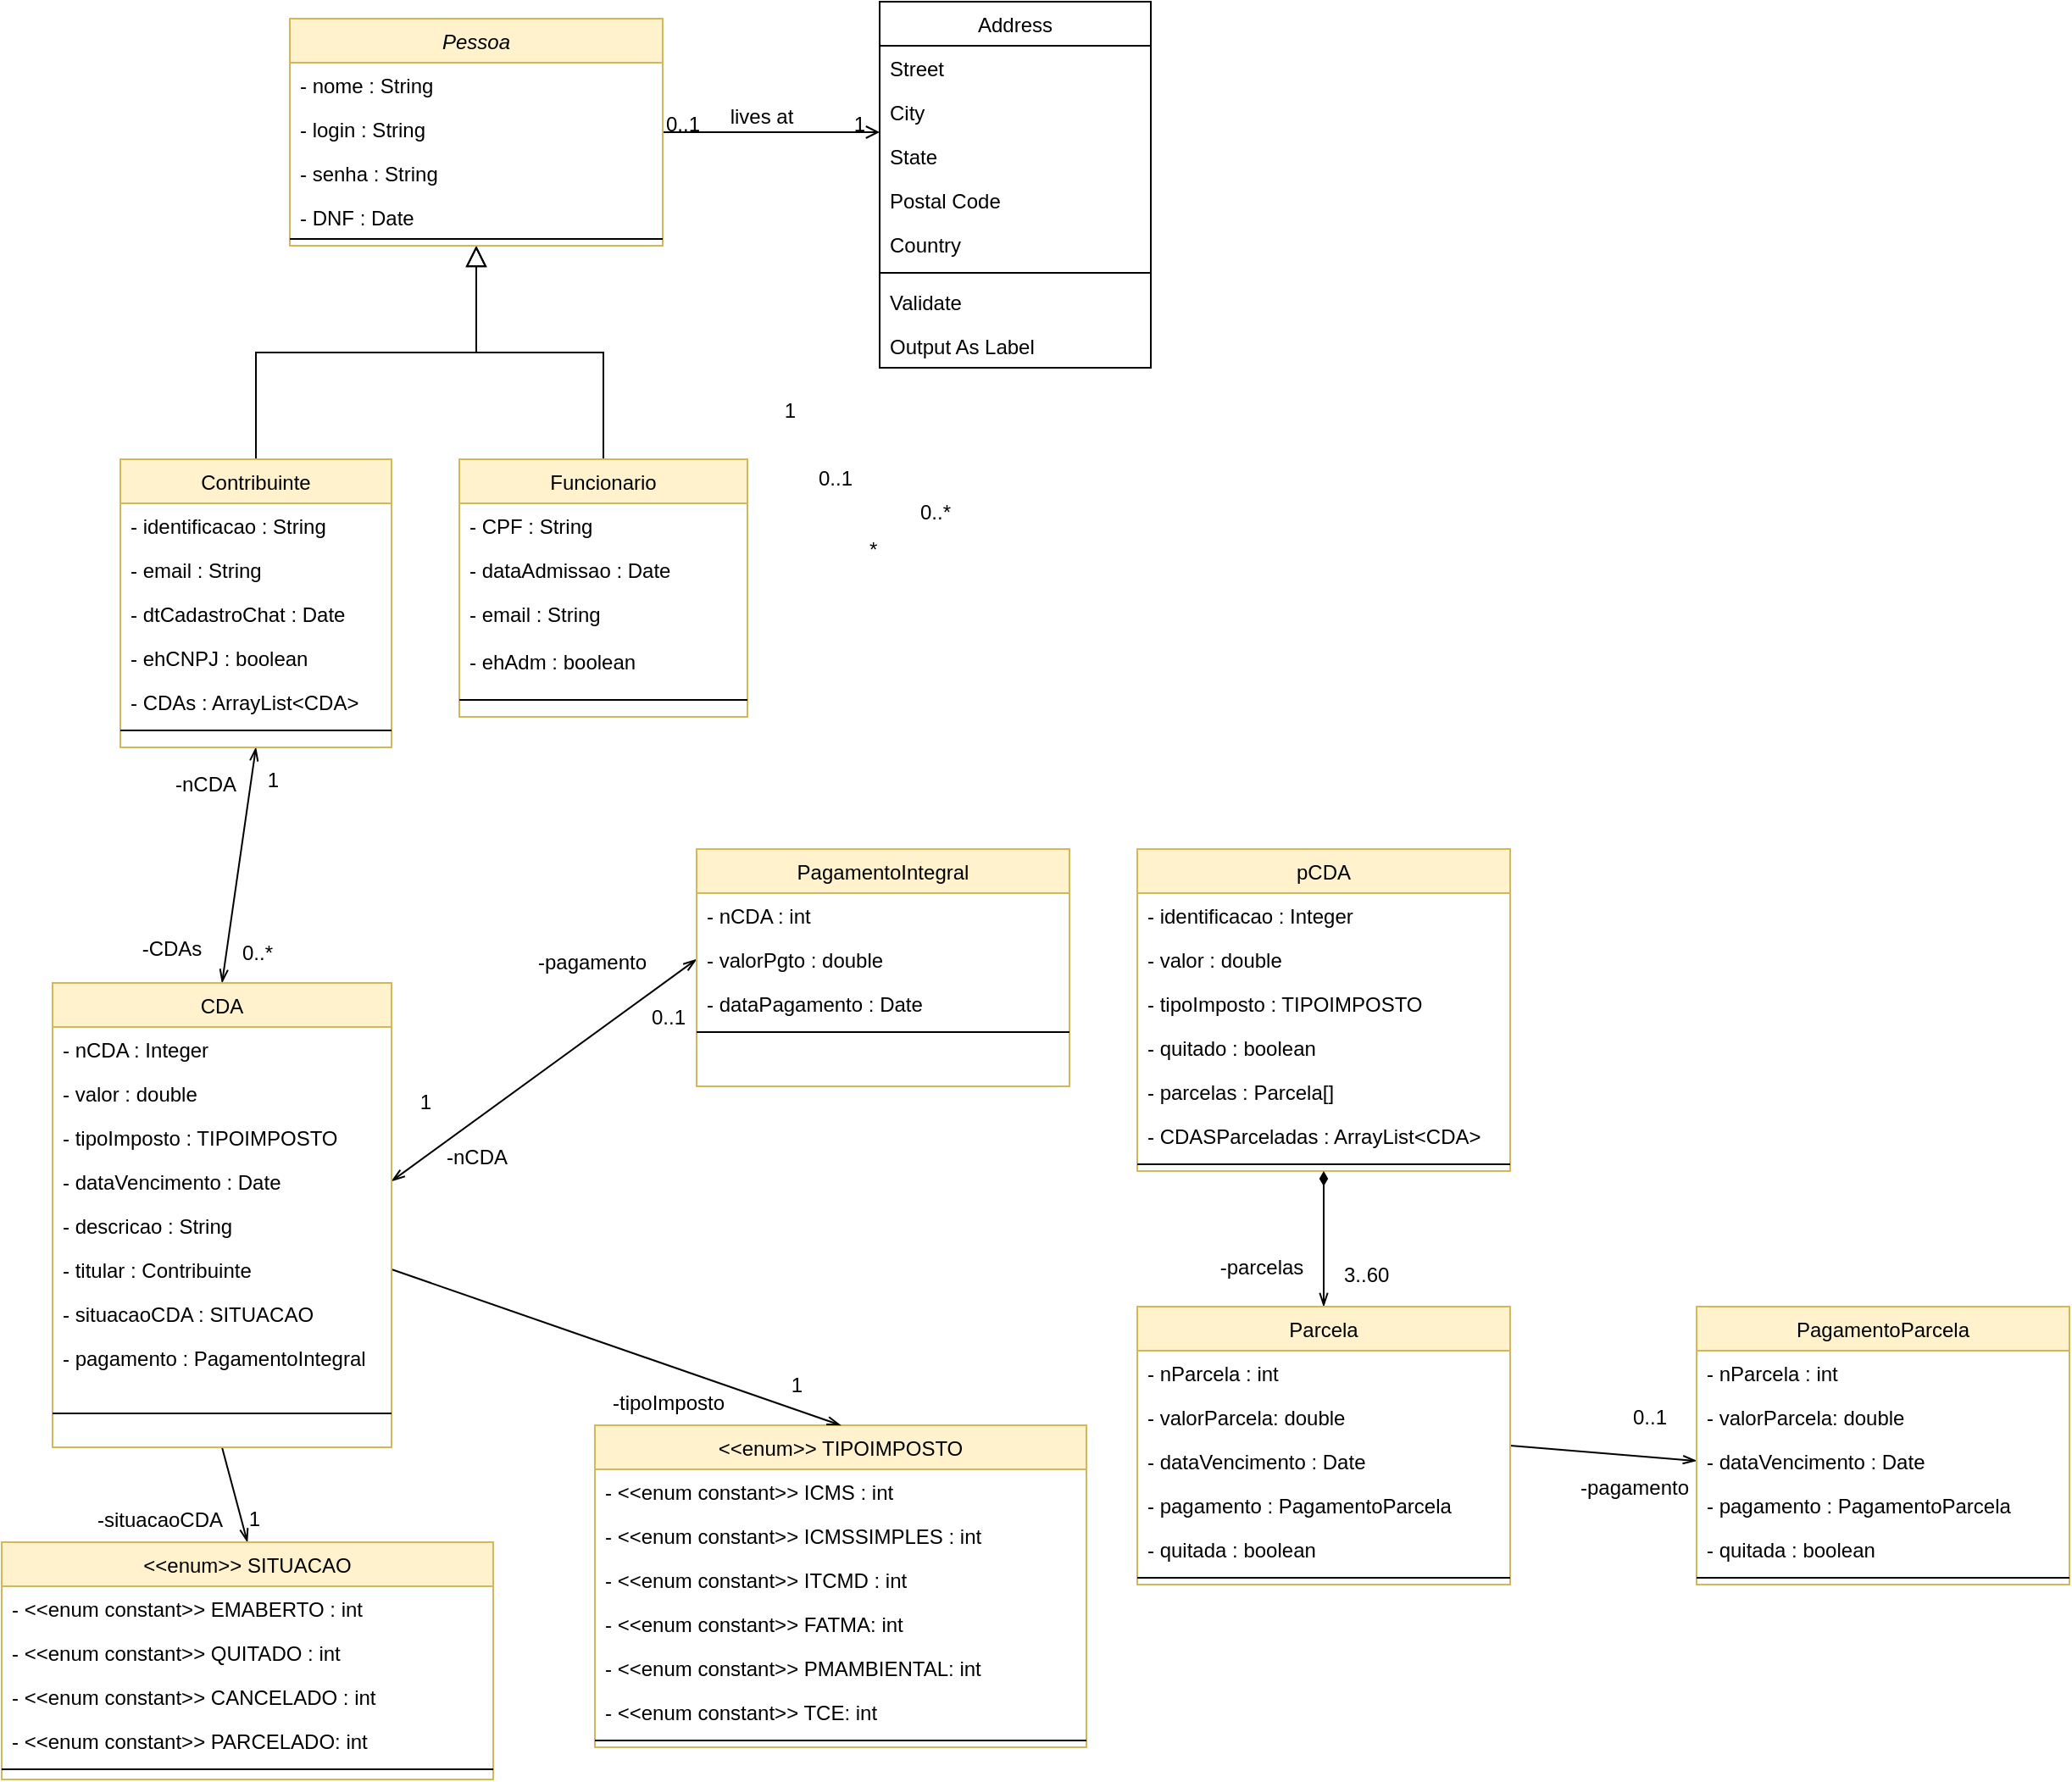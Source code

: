 <mxfile version="13.8.0" type="github">
  <diagram id="C5RBs43oDa-KdzZeNtuy" name="Page-1">
    <mxGraphModel dx="1695" dy="489" grid="1" gridSize="10" guides="1" tooltips="1" connect="1" arrows="1" fold="1" page="1" pageScale="1" pageWidth="827" pageHeight="1169" math="0" shadow="0">
      <root>
        <mxCell id="WIyWlLk6GJQsqaUBKTNV-0" />
        <mxCell id="WIyWlLk6GJQsqaUBKTNV-1" parent="WIyWlLk6GJQsqaUBKTNV-0" />
        <mxCell id="zkfFHV4jXpPFQw0GAbJ--12" value="" style="endArrow=block;endSize=10;endFill=0;shadow=0;strokeWidth=1;rounded=0;edgeStyle=elbowEdgeStyle;elbow=vertical;" parent="WIyWlLk6GJQsqaUBKTNV-1" source="zkfFHV4jXpPFQw0GAbJ--6" target="zkfFHV4jXpPFQw0GAbJ--0" edge="1">
          <mxGeometry width="160" relative="1" as="geometry">
            <mxPoint x="200" y="203" as="sourcePoint" />
            <mxPoint x="200" y="203" as="targetPoint" />
          </mxGeometry>
        </mxCell>
        <mxCell id="zkfFHV4jXpPFQw0GAbJ--16" value="" style="endArrow=block;endSize=10;endFill=0;shadow=0;strokeWidth=1;rounded=0;edgeStyle=elbowEdgeStyle;elbow=vertical;" parent="WIyWlLk6GJQsqaUBKTNV-1" source="zkfFHV4jXpPFQw0GAbJ--13" target="zkfFHV4jXpPFQw0GAbJ--0" edge="1">
          <mxGeometry width="160" relative="1" as="geometry">
            <mxPoint x="210" y="373" as="sourcePoint" />
            <mxPoint x="310" y="271" as="targetPoint" />
          </mxGeometry>
        </mxCell>
        <mxCell id="zkfFHV4jXpPFQw0GAbJ--17" value="Address" style="swimlane;fontStyle=0;align=center;verticalAlign=top;childLayout=stackLayout;horizontal=1;startSize=26;horizontalStack=0;resizeParent=1;resizeLast=0;collapsible=1;marginBottom=0;rounded=0;shadow=0;strokeWidth=1;" parent="WIyWlLk6GJQsqaUBKTNV-1" vertex="1">
          <mxGeometry x="508" y="120" width="160" height="216" as="geometry">
            <mxRectangle x="550" y="140" width="160" height="26" as="alternateBounds" />
          </mxGeometry>
        </mxCell>
        <mxCell id="zkfFHV4jXpPFQw0GAbJ--18" value="Street" style="text;align=left;verticalAlign=top;spacingLeft=4;spacingRight=4;overflow=hidden;rotatable=0;points=[[0,0.5],[1,0.5]];portConstraint=eastwest;" parent="zkfFHV4jXpPFQw0GAbJ--17" vertex="1">
          <mxGeometry y="26" width="160" height="26" as="geometry" />
        </mxCell>
        <mxCell id="zkfFHV4jXpPFQw0GAbJ--19" value="City" style="text;align=left;verticalAlign=top;spacingLeft=4;spacingRight=4;overflow=hidden;rotatable=0;points=[[0,0.5],[1,0.5]];portConstraint=eastwest;rounded=0;shadow=0;html=0;" parent="zkfFHV4jXpPFQw0GAbJ--17" vertex="1">
          <mxGeometry y="52" width="160" height="26" as="geometry" />
        </mxCell>
        <mxCell id="zkfFHV4jXpPFQw0GAbJ--20" value="State" style="text;align=left;verticalAlign=top;spacingLeft=4;spacingRight=4;overflow=hidden;rotatable=0;points=[[0,0.5],[1,0.5]];portConstraint=eastwest;rounded=0;shadow=0;html=0;" parent="zkfFHV4jXpPFQw0GAbJ--17" vertex="1">
          <mxGeometry y="78" width="160" height="26" as="geometry" />
        </mxCell>
        <mxCell id="zkfFHV4jXpPFQw0GAbJ--21" value="Postal Code" style="text;align=left;verticalAlign=top;spacingLeft=4;spacingRight=4;overflow=hidden;rotatable=0;points=[[0,0.5],[1,0.5]];portConstraint=eastwest;rounded=0;shadow=0;html=0;" parent="zkfFHV4jXpPFQw0GAbJ--17" vertex="1">
          <mxGeometry y="104" width="160" height="26" as="geometry" />
        </mxCell>
        <mxCell id="zkfFHV4jXpPFQw0GAbJ--22" value="Country" style="text;align=left;verticalAlign=top;spacingLeft=4;spacingRight=4;overflow=hidden;rotatable=0;points=[[0,0.5],[1,0.5]];portConstraint=eastwest;rounded=0;shadow=0;html=0;" parent="zkfFHV4jXpPFQw0GAbJ--17" vertex="1">
          <mxGeometry y="130" width="160" height="26" as="geometry" />
        </mxCell>
        <mxCell id="zkfFHV4jXpPFQw0GAbJ--23" value="" style="line;html=1;strokeWidth=1;align=left;verticalAlign=middle;spacingTop=-1;spacingLeft=3;spacingRight=3;rotatable=0;labelPosition=right;points=[];portConstraint=eastwest;" parent="zkfFHV4jXpPFQw0GAbJ--17" vertex="1">
          <mxGeometry y="156" width="160" height="8" as="geometry" />
        </mxCell>
        <mxCell id="zkfFHV4jXpPFQw0GAbJ--24" value="Validate" style="text;align=left;verticalAlign=top;spacingLeft=4;spacingRight=4;overflow=hidden;rotatable=0;points=[[0,0.5],[1,0.5]];portConstraint=eastwest;" parent="zkfFHV4jXpPFQw0GAbJ--17" vertex="1">
          <mxGeometry y="164" width="160" height="26" as="geometry" />
        </mxCell>
        <mxCell id="zkfFHV4jXpPFQw0GAbJ--25" value="Output As Label" style="text;align=left;verticalAlign=top;spacingLeft=4;spacingRight=4;overflow=hidden;rotatable=0;points=[[0,0.5],[1,0.5]];portConstraint=eastwest;" parent="zkfFHV4jXpPFQw0GAbJ--17" vertex="1">
          <mxGeometry y="190" width="160" height="26" as="geometry" />
        </mxCell>
        <mxCell id="zkfFHV4jXpPFQw0GAbJ--26" value="" style="endArrow=open;shadow=0;strokeWidth=1;rounded=0;endFill=1;edgeStyle=elbowEdgeStyle;elbow=vertical;" parent="WIyWlLk6GJQsqaUBKTNV-1" source="zkfFHV4jXpPFQw0GAbJ--0" target="zkfFHV4jXpPFQw0GAbJ--17" edge="1">
          <mxGeometry x="0.5" y="41" relative="1" as="geometry">
            <mxPoint x="380" y="192" as="sourcePoint" />
            <mxPoint x="540" y="192" as="targetPoint" />
            <mxPoint x="-40" y="32" as="offset" />
          </mxGeometry>
        </mxCell>
        <mxCell id="zkfFHV4jXpPFQw0GAbJ--27" value="0..1" style="resizable=0;align=left;verticalAlign=bottom;labelBackgroundColor=none;fontSize=12;" parent="zkfFHV4jXpPFQw0GAbJ--26" connectable="0" vertex="1">
          <mxGeometry x="-1" relative="1" as="geometry">
            <mxPoint y="4" as="offset" />
          </mxGeometry>
        </mxCell>
        <mxCell id="zkfFHV4jXpPFQw0GAbJ--28" value="1" style="resizable=0;align=right;verticalAlign=bottom;labelBackgroundColor=none;fontSize=12;" parent="zkfFHV4jXpPFQw0GAbJ--26" connectable="0" vertex="1">
          <mxGeometry x="1" relative="1" as="geometry">
            <mxPoint x="-7" y="4" as="offset" />
          </mxGeometry>
        </mxCell>
        <mxCell id="zkfFHV4jXpPFQw0GAbJ--29" value="lives at" style="text;html=1;resizable=0;points=[];;align=center;verticalAlign=middle;labelBackgroundColor=none;rounded=0;shadow=0;strokeWidth=1;fontSize=12;" parent="zkfFHV4jXpPFQw0GAbJ--26" vertex="1" connectable="0">
          <mxGeometry x="0.5" y="49" relative="1" as="geometry">
            <mxPoint x="-38" y="40" as="offset" />
          </mxGeometry>
        </mxCell>
        <mxCell id="zkfFHV4jXpPFQw0GAbJ--0" value="Pessoa" style="swimlane;fontStyle=2;align=center;verticalAlign=top;childLayout=stackLayout;horizontal=1;startSize=26;horizontalStack=0;resizeParent=1;resizeLast=0;collapsible=1;marginBottom=0;rounded=0;shadow=0;strokeWidth=1;fillColor=#fff2cc;swimlaneFillColor=#ffffff;strokeColor=#D6B656;" parent="WIyWlLk6GJQsqaUBKTNV-1" vertex="1">
          <mxGeometry x="160" y="130" width="220" height="134" as="geometry">
            <mxRectangle x="230" y="140" width="160" height="26" as="alternateBounds" />
          </mxGeometry>
        </mxCell>
        <mxCell id="zkfFHV4jXpPFQw0GAbJ--1" value="- nome : String&#xa;" style="text;align=left;verticalAlign=top;spacingLeft=4;spacingRight=4;overflow=hidden;rotatable=0;points=[[0,0.5],[1,0.5]];portConstraint=eastwest;" parent="zkfFHV4jXpPFQw0GAbJ--0" vertex="1">
          <mxGeometry y="26" width="220" height="26" as="geometry" />
        </mxCell>
        <mxCell id="KXcqOM-L0P_oxvBdFRhx-19" value="- login : String&#xa;" style="text;align=left;verticalAlign=top;spacingLeft=4;spacingRight=4;overflow=hidden;rotatable=0;points=[[0,0.5],[1,0.5]];portConstraint=eastwest;" vertex="1" parent="zkfFHV4jXpPFQw0GAbJ--0">
          <mxGeometry y="52" width="220" height="26" as="geometry" />
        </mxCell>
        <mxCell id="KXcqOM-L0P_oxvBdFRhx-20" value="- senha : String&#xa;" style="text;align=left;verticalAlign=top;spacingLeft=4;spacingRight=4;overflow=hidden;rotatable=0;points=[[0,0.5],[1,0.5]];portConstraint=eastwest;" vertex="1" parent="zkfFHV4jXpPFQw0GAbJ--0">
          <mxGeometry y="78" width="220" height="26" as="geometry" />
        </mxCell>
        <mxCell id="KXcqOM-L0P_oxvBdFRhx-15" value="- DNF : Date&#xa;" style="text;align=left;verticalAlign=top;spacingLeft=4;spacingRight=4;overflow=hidden;rotatable=0;points=[[0,0.5],[1,0.5]];portConstraint=eastwest;" vertex="1" parent="zkfFHV4jXpPFQw0GAbJ--0">
          <mxGeometry y="104" width="220" height="22" as="geometry" />
        </mxCell>
        <mxCell id="zkfFHV4jXpPFQw0GAbJ--4" value="" style="line;html=1;strokeWidth=1;align=left;verticalAlign=middle;spacingTop=-1;spacingLeft=3;spacingRight=3;rotatable=0;labelPosition=right;points=[];portConstraint=eastwest;" parent="zkfFHV4jXpPFQw0GAbJ--0" vertex="1">
          <mxGeometry y="126" width="220" height="8" as="geometry" />
        </mxCell>
        <mxCell id="KXcqOM-L0P_oxvBdFRhx-47" style="edgeStyle=none;rounded=0;orthogonalLoop=1;jettySize=auto;html=1;exitX=0.5;exitY=1;exitDx=0;exitDy=0;entryX=0.5;entryY=0;entryDx=0;entryDy=0;endArrow=openThin;endFill=0;startArrow=openThin;startFill=0;" edge="1" parent="WIyWlLk6GJQsqaUBKTNV-1" source="zkfFHV4jXpPFQw0GAbJ--6" target="KXcqOM-L0P_oxvBdFRhx-37">
          <mxGeometry relative="1" as="geometry" />
        </mxCell>
        <mxCell id="zkfFHV4jXpPFQw0GAbJ--6" value="Contribuinte" style="swimlane;fontStyle=0;align=center;verticalAlign=top;childLayout=stackLayout;horizontal=1;startSize=26;horizontalStack=0;resizeParent=1;resizeLast=0;collapsible=1;marginBottom=0;rounded=0;shadow=0;strokeWidth=1;fillColor=#fff2cc;swimlaneFillColor=#ffffff;strokeColor=#D6B656;" parent="WIyWlLk6GJQsqaUBKTNV-1" vertex="1">
          <mxGeometry x="60" y="390" width="160" height="170" as="geometry">
            <mxRectangle x="130" y="380" width="160" height="26" as="alternateBounds" />
          </mxGeometry>
        </mxCell>
        <mxCell id="KXcqOM-L0P_oxvBdFRhx-0" value="- identificacao : String&#xa;" style="text;align=left;verticalAlign=top;spacingLeft=4;spacingRight=4;overflow=hidden;rotatable=0;points=[[0,0.5],[1,0.5]];portConstraint=eastwest;" vertex="1" parent="zkfFHV4jXpPFQw0GAbJ--6">
          <mxGeometry y="26" width="160" height="26" as="geometry" />
        </mxCell>
        <mxCell id="KXcqOM-L0P_oxvBdFRhx-14" value="- email : String&#xa;" style="text;align=left;verticalAlign=top;spacingLeft=4;spacingRight=4;overflow=hidden;rotatable=0;points=[[0,0.5],[1,0.5]];portConstraint=eastwest;" vertex="1" parent="zkfFHV4jXpPFQw0GAbJ--6">
          <mxGeometry y="52" width="160" height="26" as="geometry" />
        </mxCell>
        <mxCell id="KXcqOM-L0P_oxvBdFRhx-16" value="- dtCadastroChat : Date&#xa;" style="text;align=left;verticalAlign=top;spacingLeft=4;spacingRight=4;overflow=hidden;rotatable=0;points=[[0,0.5],[1,0.5]];portConstraint=eastwest;" vertex="1" parent="zkfFHV4jXpPFQw0GAbJ--6">
          <mxGeometry y="78" width="160" height="26" as="geometry" />
        </mxCell>
        <mxCell id="KXcqOM-L0P_oxvBdFRhx-17" value="- ehCNPJ : boolean" style="text;align=left;verticalAlign=top;spacingLeft=4;spacingRight=4;overflow=hidden;rotatable=0;points=[[0,0.5],[1,0.5]];portConstraint=eastwest;" vertex="1" parent="zkfFHV4jXpPFQw0GAbJ--6">
          <mxGeometry y="104" width="160" height="26" as="geometry" />
        </mxCell>
        <mxCell id="KXcqOM-L0P_oxvBdFRhx-18" value="- CDAs : ArrayList&lt;CDA&gt;" style="text;align=left;verticalAlign=top;spacingLeft=4;spacingRight=4;overflow=hidden;rotatable=0;points=[[0,0.5],[1,0.5]];portConstraint=eastwest;" vertex="1" parent="zkfFHV4jXpPFQw0GAbJ--6">
          <mxGeometry y="130" width="160" height="26" as="geometry" />
        </mxCell>
        <mxCell id="zkfFHV4jXpPFQw0GAbJ--9" value="" style="line;html=1;strokeWidth=1;align=left;verticalAlign=middle;spacingTop=-1;spacingLeft=3;spacingRight=3;rotatable=0;labelPosition=right;points=[];portConstraint=eastwest;" parent="zkfFHV4jXpPFQw0GAbJ--6" vertex="1">
          <mxGeometry y="156" width="160" height="8" as="geometry" />
        </mxCell>
        <mxCell id="zkfFHV4jXpPFQw0GAbJ--13" value="Funcionario" style="swimlane;fontStyle=0;align=center;verticalAlign=top;childLayout=stackLayout;horizontal=1;startSize=26;horizontalStack=0;resizeParent=1;resizeLast=0;collapsible=1;marginBottom=0;rounded=0;shadow=0;strokeWidth=1;" parent="WIyWlLk6GJQsqaUBKTNV-1" vertex="1">
          <mxGeometry x="260" y="390" width="170" height="152" as="geometry">
            <mxRectangle x="340" y="380" width="170" height="26" as="alternateBounds" />
          </mxGeometry>
        </mxCell>
        <mxCell id="KXcqOM-L0P_oxvBdFRhx-21" value="- CPF : String&#xa;" style="text;align=left;verticalAlign=top;spacingLeft=4;spacingRight=4;overflow=hidden;rotatable=0;points=[[0,0.5],[1,0.5]];portConstraint=eastwest;" vertex="1" parent="zkfFHV4jXpPFQw0GAbJ--13">
          <mxGeometry y="26" width="170" height="26" as="geometry" />
        </mxCell>
        <mxCell id="KXcqOM-L0P_oxvBdFRhx-22" value="- dataAdmissao : Date&#xa;" style="text;align=left;verticalAlign=top;spacingLeft=4;spacingRight=4;overflow=hidden;rotatable=0;points=[[0,0.5],[1,0.5]];portConstraint=eastwest;" vertex="1" parent="zkfFHV4jXpPFQw0GAbJ--13">
          <mxGeometry y="52" width="170" height="26" as="geometry" />
        </mxCell>
        <mxCell id="KXcqOM-L0P_oxvBdFRhx-23" value="- email : String&#xa;" style="text;align=left;verticalAlign=top;spacingLeft=4;spacingRight=4;overflow=hidden;rotatable=0;points=[[0,0.5],[1,0.5]];portConstraint=eastwest;" vertex="1" parent="zkfFHV4jXpPFQw0GAbJ--13">
          <mxGeometry y="78" width="170" height="28" as="geometry" />
        </mxCell>
        <mxCell id="KXcqOM-L0P_oxvBdFRhx-24" value="- ehAdm : boolean" style="text;align=left;verticalAlign=top;spacingLeft=4;spacingRight=4;overflow=hidden;rotatable=0;points=[[0,0.5],[1,0.5]];portConstraint=eastwest;" vertex="1" parent="zkfFHV4jXpPFQw0GAbJ--13">
          <mxGeometry y="106" width="170" height="26" as="geometry" />
        </mxCell>
        <mxCell id="zkfFHV4jXpPFQw0GAbJ--15" value="" style="line;html=1;strokeWidth=1;align=left;verticalAlign=middle;spacingTop=-1;spacingLeft=3;spacingRight=3;rotatable=0;labelPosition=right;points=[];portConstraint=eastwest;" parent="zkfFHV4jXpPFQw0GAbJ--13" vertex="1">
          <mxGeometry y="132" width="170" height="20" as="geometry" />
        </mxCell>
        <mxCell id="KXcqOM-L0P_oxvBdFRhx-27" value="0..1" style="resizable=0;align=left;verticalAlign=bottom;labelBackgroundColor=none;fontSize=12;" connectable="0" vertex="1" parent="WIyWlLk6GJQsqaUBKTNV-1">
          <mxGeometry x="470" y="410" as="geometry" />
        </mxCell>
        <mxCell id="KXcqOM-L0P_oxvBdFRhx-28" value="0..*" style="resizable=0;align=left;verticalAlign=bottom;labelBackgroundColor=none;fontSize=12;" connectable="0" vertex="1" parent="WIyWlLk6GJQsqaUBKTNV-1">
          <mxGeometry x="530" y="430" as="geometry" />
        </mxCell>
        <mxCell id="KXcqOM-L0P_oxvBdFRhx-29" value="*&#xa;" style="resizable=0;align=left;verticalAlign=bottom;labelBackgroundColor=none;fontSize=12;" connectable="0" vertex="1" parent="WIyWlLk6GJQsqaUBKTNV-1">
          <mxGeometry x="500" y="466" as="geometry" />
        </mxCell>
        <mxCell id="KXcqOM-L0P_oxvBdFRhx-30" value="1" style="resizable=0;align=right;verticalAlign=bottom;labelBackgroundColor=none;fontSize=12;" connectable="0" vertex="1" parent="WIyWlLk6GJQsqaUBKTNV-1">
          <mxGeometry x="460" y="370" as="geometry" />
        </mxCell>
        <mxCell id="KXcqOM-L0P_oxvBdFRhx-31" value="Funcionario" style="swimlane;fontStyle=0;align=center;verticalAlign=top;childLayout=stackLayout;horizontal=1;startSize=26;horizontalStack=0;resizeParent=1;resizeLast=0;collapsible=1;marginBottom=0;rounded=0;shadow=0;strokeWidth=1;fillColor=#fff2cc;swimlaneFillColor=#ffffff;strokeColor=#D6B656;" vertex="1" parent="WIyWlLk6GJQsqaUBKTNV-1">
          <mxGeometry x="260" y="390" width="170" height="152" as="geometry">
            <mxRectangle x="340" y="380" width="170" height="26" as="alternateBounds" />
          </mxGeometry>
        </mxCell>
        <mxCell id="KXcqOM-L0P_oxvBdFRhx-32" value="- CPF : String&#xa;" style="text;align=left;verticalAlign=top;spacingLeft=4;spacingRight=4;overflow=hidden;rotatable=0;points=[[0,0.5],[1,0.5]];portConstraint=eastwest;" vertex="1" parent="KXcqOM-L0P_oxvBdFRhx-31">
          <mxGeometry y="26" width="170" height="26" as="geometry" />
        </mxCell>
        <mxCell id="KXcqOM-L0P_oxvBdFRhx-33" value="- dataAdmissao : Date&#xa;" style="text;align=left;verticalAlign=top;spacingLeft=4;spacingRight=4;overflow=hidden;rotatable=0;points=[[0,0.5],[1,0.5]];portConstraint=eastwest;" vertex="1" parent="KXcqOM-L0P_oxvBdFRhx-31">
          <mxGeometry y="52" width="170" height="26" as="geometry" />
        </mxCell>
        <mxCell id="KXcqOM-L0P_oxvBdFRhx-34" value="- email : String&#xa;" style="text;align=left;verticalAlign=top;spacingLeft=4;spacingRight=4;overflow=hidden;rotatable=0;points=[[0,0.5],[1,0.5]];portConstraint=eastwest;" vertex="1" parent="KXcqOM-L0P_oxvBdFRhx-31">
          <mxGeometry y="78" width="170" height="28" as="geometry" />
        </mxCell>
        <mxCell id="KXcqOM-L0P_oxvBdFRhx-35" value="- ehAdm : boolean" style="text;align=left;verticalAlign=top;spacingLeft=4;spacingRight=4;overflow=hidden;rotatable=0;points=[[0,0.5],[1,0.5]];portConstraint=eastwest;" vertex="1" parent="KXcqOM-L0P_oxvBdFRhx-31">
          <mxGeometry y="106" width="170" height="26" as="geometry" />
        </mxCell>
        <mxCell id="KXcqOM-L0P_oxvBdFRhx-36" value="" style="line;html=1;strokeWidth=1;align=left;verticalAlign=middle;spacingTop=-1;spacingLeft=3;spacingRight=3;rotatable=0;labelPosition=right;points=[];portConstraint=eastwest;" vertex="1" parent="KXcqOM-L0P_oxvBdFRhx-31">
          <mxGeometry y="132" width="170" height="20" as="geometry" />
        </mxCell>
        <mxCell id="KXcqOM-L0P_oxvBdFRhx-63" style="edgeStyle=none;rounded=0;orthogonalLoop=1;jettySize=auto;html=1;exitX=0.5;exitY=1;exitDx=0;exitDy=0;entryX=0.5;entryY=0;entryDx=0;entryDy=0;startArrow=none;startFill=0;endArrow=openThin;endFill=0;" edge="1" parent="WIyWlLk6GJQsqaUBKTNV-1" source="KXcqOM-L0P_oxvBdFRhx-37" target="KXcqOM-L0P_oxvBdFRhx-50">
          <mxGeometry relative="1" as="geometry" />
        </mxCell>
        <mxCell id="KXcqOM-L0P_oxvBdFRhx-48" value="0..*" style="resizable=0;align=left;verticalAlign=bottom;labelBackgroundColor=none;fontSize=12;" connectable="0" vertex="1" parent="WIyWlLk6GJQsqaUBKTNV-1">
          <mxGeometry x="130" y="690" as="geometry" />
        </mxCell>
        <mxCell id="KXcqOM-L0P_oxvBdFRhx-49" value="1" style="resizable=0;align=right;verticalAlign=bottom;labelBackgroundColor=none;fontSize=12;" connectable="0" vertex="1" parent="WIyWlLk6GJQsqaUBKTNV-1">
          <mxGeometry x="460" y="370" as="geometry">
            <mxPoint x="-305" y="218" as="offset" />
          </mxGeometry>
        </mxCell>
        <mxCell id="KXcqOM-L0P_oxvBdFRhx-64" value="1" style="resizable=0;align=right;verticalAlign=bottom;labelBackgroundColor=none;fontSize=12;" connectable="0" vertex="1" parent="WIyWlLk6GJQsqaUBKTNV-1">
          <mxGeometry x="200" y="739" as="geometry">
            <mxPoint x="-56" y="285" as="offset" />
          </mxGeometry>
        </mxCell>
        <mxCell id="KXcqOM-L0P_oxvBdFRhx-65" value="&lt;&lt;enum&gt;&gt; TIPOIMPOSTO" style="swimlane;fontStyle=0;align=center;verticalAlign=top;childLayout=stackLayout;horizontal=1;startSize=26;horizontalStack=0;resizeParent=1;resizeLast=0;collapsible=1;marginBottom=0;rounded=0;shadow=0;strokeWidth=1;fillColor=#fff2cc;swimlaneFillColor=#ffffff;strokeColor=#D6B656;" vertex="1" parent="WIyWlLk6GJQsqaUBKTNV-1">
          <mxGeometry x="340" y="960" width="290" height="190" as="geometry">
            <mxRectangle x="320" y="690" width="160" height="26" as="alternateBounds" />
          </mxGeometry>
        </mxCell>
        <mxCell id="KXcqOM-L0P_oxvBdFRhx-66" value="- &lt;&lt;enum constant&gt;&gt; ICMS : int" style="text;align=left;verticalAlign=top;spacingLeft=4;spacingRight=4;overflow=hidden;rotatable=0;points=[[0,0.5],[1,0.5]];portConstraint=eastwest;" vertex="1" parent="KXcqOM-L0P_oxvBdFRhx-65">
          <mxGeometry y="26" width="290" height="26" as="geometry" />
        </mxCell>
        <mxCell id="KXcqOM-L0P_oxvBdFRhx-67" value="- &lt;&lt;enum constant&gt;&gt; ICMSSIMPLES : int" style="text;align=left;verticalAlign=top;spacingLeft=4;spacingRight=4;overflow=hidden;rotatable=0;points=[[0,0.5],[1,0.5]];portConstraint=eastwest;" vertex="1" parent="KXcqOM-L0P_oxvBdFRhx-65">
          <mxGeometry y="52" width="290" height="26" as="geometry" />
        </mxCell>
        <mxCell id="KXcqOM-L0P_oxvBdFRhx-68" value="- &lt;&lt;enum constant&gt;&gt; ITCMD : int" style="text;align=left;verticalAlign=top;spacingLeft=4;spacingRight=4;overflow=hidden;rotatable=0;points=[[0,0.5],[1,0.5]];portConstraint=eastwest;" vertex="1" parent="KXcqOM-L0P_oxvBdFRhx-65">
          <mxGeometry y="78" width="290" height="26" as="geometry" />
        </mxCell>
        <mxCell id="KXcqOM-L0P_oxvBdFRhx-69" value="- &lt;&lt;enum constant&gt;&gt; FATMA: int" style="text;align=left;verticalAlign=top;spacingLeft=4;spacingRight=4;overflow=hidden;rotatable=0;points=[[0,0.5],[1,0.5]];portConstraint=eastwest;" vertex="1" parent="KXcqOM-L0P_oxvBdFRhx-65">
          <mxGeometry y="104" width="290" height="26" as="geometry" />
        </mxCell>
        <mxCell id="KXcqOM-L0P_oxvBdFRhx-72" value="- &lt;&lt;enum constant&gt;&gt; PMAMBIENTAL: int" style="text;align=left;verticalAlign=top;spacingLeft=4;spacingRight=4;overflow=hidden;rotatable=0;points=[[0,0.5],[1,0.5]];portConstraint=eastwest;" vertex="1" parent="KXcqOM-L0P_oxvBdFRhx-65">
          <mxGeometry y="130" width="290" height="26" as="geometry" />
        </mxCell>
        <mxCell id="KXcqOM-L0P_oxvBdFRhx-71" value="- &lt;&lt;enum constant&gt;&gt; TCE: int" style="text;align=left;verticalAlign=top;spacingLeft=4;spacingRight=4;overflow=hidden;rotatable=0;points=[[0,0.5],[1,0.5]];portConstraint=eastwest;" vertex="1" parent="KXcqOM-L0P_oxvBdFRhx-65">
          <mxGeometry y="156" width="290" height="26" as="geometry" />
        </mxCell>
        <mxCell id="KXcqOM-L0P_oxvBdFRhx-70" value="" style="line;html=1;strokeWidth=1;align=left;verticalAlign=middle;spacingTop=-1;spacingLeft=3;spacingRight=3;rotatable=0;labelPosition=right;points=[];portConstraint=eastwest;" vertex="1" parent="KXcqOM-L0P_oxvBdFRhx-65">
          <mxGeometry y="182" width="290" height="8" as="geometry" />
        </mxCell>
        <mxCell id="KXcqOM-L0P_oxvBdFRhx-73" style="edgeStyle=none;rounded=0;orthogonalLoop=1;jettySize=auto;html=1;startArrow=none;startFill=0;endArrow=openThin;endFill=0;exitX=1;exitY=0.5;exitDx=0;exitDy=0;entryX=0.5;entryY=0;entryDx=0;entryDy=0;" edge="1" parent="WIyWlLk6GJQsqaUBKTNV-1" source="KXcqOM-L0P_oxvBdFRhx-44" target="KXcqOM-L0P_oxvBdFRhx-65">
          <mxGeometry relative="1" as="geometry" />
        </mxCell>
        <mxCell id="KXcqOM-L0P_oxvBdFRhx-74" value="1" style="resizable=0;align=right;verticalAlign=bottom;labelBackgroundColor=none;fontSize=12;" connectable="0" vertex="1" parent="WIyWlLk6GJQsqaUBKTNV-1">
          <mxGeometry x="520" y="660" as="geometry">
            <mxPoint x="-56" y="285" as="offset" />
          </mxGeometry>
        </mxCell>
        <mxCell id="KXcqOM-L0P_oxvBdFRhx-93" style="edgeStyle=none;rounded=0;orthogonalLoop=1;jettySize=auto;html=1;exitX=1;exitY=0.5;exitDx=0;exitDy=0;entryX=0;entryY=0.5;entryDx=0;entryDy=0;startArrow=openThin;startFill=0;endArrow=openThin;endFill=0;" edge="1" parent="WIyWlLk6GJQsqaUBKTNV-1" source="KXcqOM-L0P_oxvBdFRhx-41" target="KXcqOM-L0P_oxvBdFRhx-86">
          <mxGeometry relative="1" as="geometry">
            <mxPoint x="200" y="800" as="sourcePoint" />
            <mxPoint x="400" y="630" as="targetPoint" />
          </mxGeometry>
        </mxCell>
        <mxCell id="KXcqOM-L0P_oxvBdFRhx-94" value="-CDAs" style="text;html=1;resizable=0;points=[];;align=center;verticalAlign=middle;labelBackgroundColor=none;rounded=0;shadow=0;strokeWidth=1;fontSize=12;" vertex="1" connectable="0" parent="WIyWlLk6GJQsqaUBKTNV-1">
          <mxGeometry x="90" y="679" as="geometry" />
        </mxCell>
        <mxCell id="KXcqOM-L0P_oxvBdFRhx-95" value="-nCDA" style="text;html=1;resizable=0;points=[];;align=center;verticalAlign=middle;labelBackgroundColor=none;rounded=0;shadow=0;strokeWidth=1;fontSize=12;" vertex="1" connectable="0" parent="WIyWlLk6GJQsqaUBKTNV-1">
          <mxGeometry x="120" y="650" as="geometry">
            <mxPoint x="-10" y="-68" as="offset" />
          </mxGeometry>
        </mxCell>
        <mxCell id="KXcqOM-L0P_oxvBdFRhx-96" value="-situacaoCDA" style="text;html=1;resizable=0;points=[];;align=center;verticalAlign=middle;labelBackgroundColor=none;rounded=0;shadow=0;strokeWidth=1;fontSize=12;" vertex="1" connectable="0" parent="WIyWlLk6GJQsqaUBKTNV-1">
          <mxGeometry x="70" y="739" as="geometry">
            <mxPoint x="13" y="277" as="offset" />
          </mxGeometry>
        </mxCell>
        <mxCell id="KXcqOM-L0P_oxvBdFRhx-97" value="-tipoImposto" style="text;html=1;resizable=0;points=[];;align=center;verticalAlign=middle;labelBackgroundColor=none;rounded=0;shadow=0;strokeWidth=1;fontSize=12;" vertex="1" connectable="0" parent="WIyWlLk6GJQsqaUBKTNV-1">
          <mxGeometry x="370" y="670" as="geometry">
            <mxPoint x="13" y="277" as="offset" />
          </mxGeometry>
        </mxCell>
        <mxCell id="KXcqOM-L0P_oxvBdFRhx-99" value="1" style="resizable=0;align=right;verticalAlign=bottom;labelBackgroundColor=none;fontSize=12;" connectable="0" vertex="1" parent="WIyWlLk6GJQsqaUBKTNV-1">
          <mxGeometry x="550" y="560" as="geometry">
            <mxPoint x="-305" y="218" as="offset" />
          </mxGeometry>
        </mxCell>
        <mxCell id="KXcqOM-L0P_oxvBdFRhx-100" value="0..1" style="resizable=0;align=right;verticalAlign=bottom;labelBackgroundColor=none;fontSize=12;" connectable="0" vertex="1" parent="WIyWlLk6GJQsqaUBKTNV-1">
          <mxGeometry x="700" y="510" as="geometry">
            <mxPoint x="-305" y="218" as="offset" />
          </mxGeometry>
        </mxCell>
        <mxCell id="KXcqOM-L0P_oxvBdFRhx-101" value="&lt;div&gt;-pagamento&lt;/div&gt;" style="text;html=1;resizable=0;points=[];;align=center;verticalAlign=middle;labelBackgroundColor=none;rounded=0;shadow=0;strokeWidth=1;fontSize=12;" vertex="1" connectable="0" parent="WIyWlLk6GJQsqaUBKTNV-1">
          <mxGeometry x="325" y="410" as="geometry">
            <mxPoint x="13" y="277" as="offset" />
          </mxGeometry>
        </mxCell>
        <mxCell id="KXcqOM-L0P_oxvBdFRhx-50" value="&lt;&lt;enum&gt;&gt; SITUACAO" style="swimlane;fontStyle=0;align=center;verticalAlign=top;childLayout=stackLayout;horizontal=1;startSize=26;horizontalStack=0;resizeParent=1;resizeLast=0;collapsible=1;marginBottom=0;rounded=0;shadow=0;strokeWidth=1;fillColor=#fff2cc;swimlaneFillColor=#ffffff;strokeColor=#D6B656;" vertex="1" parent="WIyWlLk6GJQsqaUBKTNV-1">
          <mxGeometry x="-10" y="1029" width="290" height="140" as="geometry">
            <mxRectangle x="320" y="690" width="160" height="26" as="alternateBounds" />
          </mxGeometry>
        </mxCell>
        <mxCell id="KXcqOM-L0P_oxvBdFRhx-51" value="- &lt;&lt;enum constant&gt;&gt; EMABERTO : int" style="text;align=left;verticalAlign=top;spacingLeft=4;spacingRight=4;overflow=hidden;rotatable=0;points=[[0,0.5],[1,0.5]];portConstraint=eastwest;" vertex="1" parent="KXcqOM-L0P_oxvBdFRhx-50">
          <mxGeometry y="26" width="290" height="26" as="geometry" />
        </mxCell>
        <mxCell id="KXcqOM-L0P_oxvBdFRhx-60" value="- &lt;&lt;enum constant&gt;&gt; QUITADO : int" style="text;align=left;verticalAlign=top;spacingLeft=4;spacingRight=4;overflow=hidden;rotatable=0;points=[[0,0.5],[1,0.5]];portConstraint=eastwest;" vertex="1" parent="KXcqOM-L0P_oxvBdFRhx-50">
          <mxGeometry y="52" width="290" height="26" as="geometry" />
        </mxCell>
        <mxCell id="KXcqOM-L0P_oxvBdFRhx-62" value="- &lt;&lt;enum constant&gt;&gt; CANCELADO : int" style="text;align=left;verticalAlign=top;spacingLeft=4;spacingRight=4;overflow=hidden;rotatable=0;points=[[0,0.5],[1,0.5]];portConstraint=eastwest;" vertex="1" parent="KXcqOM-L0P_oxvBdFRhx-50">
          <mxGeometry y="78" width="290" height="26" as="geometry" />
        </mxCell>
        <mxCell id="KXcqOM-L0P_oxvBdFRhx-61" value="- &lt;&lt;enum constant&gt;&gt; PARCELADO: int" style="text;align=left;verticalAlign=top;spacingLeft=4;spacingRight=4;overflow=hidden;rotatable=0;points=[[0,0.5],[1,0.5]];portConstraint=eastwest;" vertex="1" parent="KXcqOM-L0P_oxvBdFRhx-50">
          <mxGeometry y="104" width="290" height="26" as="geometry" />
        </mxCell>
        <mxCell id="KXcqOM-L0P_oxvBdFRhx-58" value="" style="line;html=1;strokeWidth=1;align=left;verticalAlign=middle;spacingTop=-1;spacingLeft=3;spacingRight=3;rotatable=0;labelPosition=right;points=[];portConstraint=eastwest;" vertex="1" parent="KXcqOM-L0P_oxvBdFRhx-50">
          <mxGeometry y="130" width="290" height="8" as="geometry" />
        </mxCell>
        <mxCell id="KXcqOM-L0P_oxvBdFRhx-37" value="CDA" style="swimlane;fontStyle=0;align=center;verticalAlign=top;childLayout=stackLayout;horizontal=1;startSize=26;horizontalStack=0;resizeParent=1;resizeLast=0;collapsible=1;marginBottom=0;rounded=0;shadow=0;strokeWidth=1;fillColor=#fff2cc;swimlaneFillColor=#ffffff;strokeColor=#D6B656;" vertex="1" parent="WIyWlLk6GJQsqaUBKTNV-1">
          <mxGeometry x="20" y="699" width="200" height="274" as="geometry">
            <mxRectangle x="130" y="380" width="160" height="26" as="alternateBounds" />
          </mxGeometry>
        </mxCell>
        <mxCell id="KXcqOM-L0P_oxvBdFRhx-38" value="- nCDA : Integer" style="text;align=left;verticalAlign=top;spacingLeft=4;spacingRight=4;overflow=hidden;rotatable=0;points=[[0,0.5],[1,0.5]];portConstraint=eastwest;" vertex="1" parent="KXcqOM-L0P_oxvBdFRhx-37">
          <mxGeometry y="26" width="200" height="26" as="geometry" />
        </mxCell>
        <mxCell id="KXcqOM-L0P_oxvBdFRhx-39" value="- valor : double&#xa;" style="text;align=left;verticalAlign=top;spacingLeft=4;spacingRight=4;overflow=hidden;rotatable=0;points=[[0,0.5],[1,0.5]];portConstraint=eastwest;" vertex="1" parent="KXcqOM-L0P_oxvBdFRhx-37">
          <mxGeometry y="52" width="200" height="26" as="geometry" />
        </mxCell>
        <mxCell id="KXcqOM-L0P_oxvBdFRhx-40" value="- tipoImposto : TIPOIMPOSTO&#xa;" style="text;align=left;verticalAlign=top;spacingLeft=4;spacingRight=4;overflow=hidden;rotatable=0;points=[[0,0.5],[1,0.5]];portConstraint=eastwest;" vertex="1" parent="KXcqOM-L0P_oxvBdFRhx-37">
          <mxGeometry y="78" width="200" height="26" as="geometry" />
        </mxCell>
        <mxCell id="KXcqOM-L0P_oxvBdFRhx-41" value="- dataVencimento : Date" style="text;align=left;verticalAlign=top;spacingLeft=4;spacingRight=4;overflow=hidden;rotatable=0;points=[[0,0.5],[1,0.5]];portConstraint=eastwest;" vertex="1" parent="KXcqOM-L0P_oxvBdFRhx-37">
          <mxGeometry y="104" width="200" height="26" as="geometry" />
        </mxCell>
        <mxCell id="KXcqOM-L0P_oxvBdFRhx-42" value="- descricao : String" style="text;align=left;verticalAlign=top;spacingLeft=4;spacingRight=4;overflow=hidden;rotatable=0;points=[[0,0.5],[1,0.5]];portConstraint=eastwest;" vertex="1" parent="KXcqOM-L0P_oxvBdFRhx-37">
          <mxGeometry y="130" width="200" height="26" as="geometry" />
        </mxCell>
        <mxCell id="KXcqOM-L0P_oxvBdFRhx-44" value="- titular : Contribuinte" style="text;align=left;verticalAlign=top;spacingLeft=4;spacingRight=4;overflow=hidden;rotatable=0;points=[[0,0.5],[1,0.5]];portConstraint=eastwest;" vertex="1" parent="KXcqOM-L0P_oxvBdFRhx-37">
          <mxGeometry y="156" width="200" height="26" as="geometry" />
        </mxCell>
        <mxCell id="KXcqOM-L0P_oxvBdFRhx-45" value="- situacaoCDA : SITUACAO" style="text;align=left;verticalAlign=top;spacingLeft=4;spacingRight=4;overflow=hidden;rotatable=0;points=[[0,0.5],[1,0.5]];portConstraint=eastwest;" vertex="1" parent="KXcqOM-L0P_oxvBdFRhx-37">
          <mxGeometry y="182" width="200" height="26" as="geometry" />
        </mxCell>
        <mxCell id="KXcqOM-L0P_oxvBdFRhx-110" value="- pagamento : PagamentoIntegral" style="text;align=left;verticalAlign=top;spacingLeft=4;spacingRight=4;overflow=hidden;rotatable=0;points=[[0,0.5],[1,0.5]];portConstraint=eastwest;" vertex="1" parent="KXcqOM-L0P_oxvBdFRhx-37">
          <mxGeometry y="208" width="200" height="26" as="geometry" />
        </mxCell>
        <mxCell id="KXcqOM-L0P_oxvBdFRhx-43" value="" style="line;html=1;strokeWidth=1;align=left;verticalAlign=middle;spacingTop=-1;spacingLeft=3;spacingRight=3;rotatable=0;labelPosition=right;points=[];portConstraint=eastwest;" vertex="1" parent="KXcqOM-L0P_oxvBdFRhx-37">
          <mxGeometry y="234" width="200" height="40" as="geometry" />
        </mxCell>
        <mxCell id="KXcqOM-L0P_oxvBdFRhx-111" value="-nCDA" style="text;html=1;resizable=0;points=[];;align=center;verticalAlign=middle;labelBackgroundColor=none;rounded=0;shadow=0;strokeWidth=1;fontSize=12;" vertex="1" connectable="0" parent="WIyWlLk6GJQsqaUBKTNV-1">
          <mxGeometry x="280" y="870" as="geometry">
            <mxPoint x="-10" y="-68" as="offset" />
          </mxGeometry>
        </mxCell>
        <mxCell id="KXcqOM-L0P_oxvBdFRhx-84" value="PagamentoIntegral" style="swimlane;fontStyle=0;align=center;verticalAlign=top;childLayout=stackLayout;horizontal=1;startSize=26;horizontalStack=0;resizeParent=1;resizeLast=0;collapsible=1;marginBottom=0;rounded=0;shadow=0;strokeWidth=1;fillColor=#fff2cc;swimlaneFillColor=#ffffff;strokeColor=#D6B656;" vertex="1" parent="WIyWlLk6GJQsqaUBKTNV-1">
          <mxGeometry x="400" y="620" width="220" height="140" as="geometry">
            <mxRectangle x="130" y="380" width="160" height="26" as="alternateBounds" />
          </mxGeometry>
        </mxCell>
        <mxCell id="KXcqOM-L0P_oxvBdFRhx-85" value="- nCDA : int&#xa;" style="text;align=left;verticalAlign=top;spacingLeft=4;spacingRight=4;overflow=hidden;rotatable=0;points=[[0,0.5],[1,0.5]];portConstraint=eastwest;" vertex="1" parent="KXcqOM-L0P_oxvBdFRhx-84">
          <mxGeometry y="26" width="220" height="26" as="geometry" />
        </mxCell>
        <mxCell id="KXcqOM-L0P_oxvBdFRhx-86" value="- valorPgto : double&#xa;" style="text;align=left;verticalAlign=top;spacingLeft=4;spacingRight=4;overflow=hidden;rotatable=0;points=[[0,0.5],[1,0.5]];portConstraint=eastwest;" vertex="1" parent="KXcqOM-L0P_oxvBdFRhx-84">
          <mxGeometry y="52" width="220" height="26" as="geometry" />
        </mxCell>
        <mxCell id="KXcqOM-L0P_oxvBdFRhx-88" value="- dataPagamento : Date" style="text;align=left;verticalAlign=top;spacingLeft=4;spacingRight=4;overflow=hidden;rotatable=0;points=[[0,0.5],[1,0.5]];portConstraint=eastwest;" vertex="1" parent="KXcqOM-L0P_oxvBdFRhx-84">
          <mxGeometry y="78" width="220" height="26" as="geometry" />
        </mxCell>
        <mxCell id="KXcqOM-L0P_oxvBdFRhx-92" value="" style="line;html=1;strokeWidth=1;align=left;verticalAlign=middle;spacingTop=-1;spacingLeft=3;spacingRight=3;rotatable=0;labelPosition=right;points=[];portConstraint=eastwest;" vertex="1" parent="KXcqOM-L0P_oxvBdFRhx-84">
          <mxGeometry y="104" width="220" height="8" as="geometry" />
        </mxCell>
        <mxCell id="KXcqOM-L0P_oxvBdFRhx-75" value="pCDA" style="swimlane;fontStyle=0;align=center;verticalAlign=top;childLayout=stackLayout;horizontal=1;startSize=26;horizontalStack=0;resizeParent=1;resizeLast=0;collapsible=1;marginBottom=0;rounded=0;shadow=0;strokeWidth=1;fillColor=#fff2cc;swimlaneFillColor=#ffffff;strokeColor=#D6B656;" vertex="1" parent="WIyWlLk6GJQsqaUBKTNV-1">
          <mxGeometry x="660" y="620" width="220" height="190" as="geometry">
            <mxRectangle x="130" y="380" width="160" height="26" as="alternateBounds" />
          </mxGeometry>
        </mxCell>
        <mxCell id="KXcqOM-L0P_oxvBdFRhx-76" value="- identificacao : Integer" style="text;align=left;verticalAlign=top;spacingLeft=4;spacingRight=4;overflow=hidden;rotatable=0;points=[[0,0.5],[1,0.5]];portConstraint=eastwest;" vertex="1" parent="KXcqOM-L0P_oxvBdFRhx-75">
          <mxGeometry y="26" width="220" height="26" as="geometry" />
        </mxCell>
        <mxCell id="KXcqOM-L0P_oxvBdFRhx-77" value="- valor : double&#xa;" style="text;align=left;verticalAlign=top;spacingLeft=4;spacingRight=4;overflow=hidden;rotatable=0;points=[[0,0.5],[1,0.5]];portConstraint=eastwest;" vertex="1" parent="KXcqOM-L0P_oxvBdFRhx-75">
          <mxGeometry y="52" width="220" height="26" as="geometry" />
        </mxCell>
        <mxCell id="KXcqOM-L0P_oxvBdFRhx-78" value="- tipoImposto : TIPOIMPOSTO&#xa;" style="text;align=left;verticalAlign=top;spacingLeft=4;spacingRight=4;overflow=hidden;rotatable=0;points=[[0,0.5],[1,0.5]];portConstraint=eastwest;" vertex="1" parent="KXcqOM-L0P_oxvBdFRhx-75">
          <mxGeometry y="78" width="220" height="26" as="geometry" />
        </mxCell>
        <mxCell id="KXcqOM-L0P_oxvBdFRhx-79" value="- quitado : boolean" style="text;align=left;verticalAlign=top;spacingLeft=4;spacingRight=4;overflow=hidden;rotatable=0;points=[[0,0.5],[1,0.5]];portConstraint=eastwest;" vertex="1" parent="KXcqOM-L0P_oxvBdFRhx-75">
          <mxGeometry y="104" width="220" height="26" as="geometry" />
        </mxCell>
        <mxCell id="KXcqOM-L0P_oxvBdFRhx-81" value="- parcelas : Parcela[]" style="text;align=left;verticalAlign=top;spacingLeft=4;spacingRight=4;overflow=hidden;rotatable=0;points=[[0,0.5],[1,0.5]];portConstraint=eastwest;" vertex="1" parent="KXcqOM-L0P_oxvBdFRhx-75">
          <mxGeometry y="130" width="220" height="26" as="geometry" />
        </mxCell>
        <mxCell id="KXcqOM-L0P_oxvBdFRhx-82" value="- CDASParceladas : ArrayList&lt;CDA&gt;" style="text;align=left;verticalAlign=top;spacingLeft=4;spacingRight=4;overflow=hidden;rotatable=0;points=[[0,0.5],[1,0.5]];portConstraint=eastwest;" vertex="1" parent="KXcqOM-L0P_oxvBdFRhx-75">
          <mxGeometry y="156" width="220" height="26" as="geometry" />
        </mxCell>
        <mxCell id="KXcqOM-L0P_oxvBdFRhx-83" value="" style="line;html=1;strokeWidth=1;align=left;verticalAlign=middle;spacingTop=-1;spacingLeft=3;spacingRight=3;rotatable=0;labelPosition=right;points=[];portConstraint=eastwest;" vertex="1" parent="KXcqOM-L0P_oxvBdFRhx-75">
          <mxGeometry y="182" width="220" height="8" as="geometry" />
        </mxCell>
        <mxCell id="KXcqOM-L0P_oxvBdFRhx-121" style="edgeStyle=none;rounded=0;orthogonalLoop=1;jettySize=auto;html=1;exitX=0.5;exitY=0;exitDx=0;exitDy=0;startArrow=openThin;startFill=0;endArrow=diamondThin;endFill=1;" edge="1" parent="WIyWlLk6GJQsqaUBKTNV-1" source="KXcqOM-L0P_oxvBdFRhx-112" target="KXcqOM-L0P_oxvBdFRhx-83">
          <mxGeometry relative="1" as="geometry" />
        </mxCell>
        <mxCell id="KXcqOM-L0P_oxvBdFRhx-131" style="edgeStyle=none;rounded=0;orthogonalLoop=1;jettySize=auto;html=1;exitX=1;exitY=0.5;exitDx=0;exitDy=0;entryX=0;entryY=0.5;entryDx=0;entryDy=0;startArrow=none;startFill=0;endArrow=openThin;endFill=0;" edge="1" parent="WIyWlLk6GJQsqaUBKTNV-1" source="KXcqOM-L0P_oxvBdFRhx-112" target="KXcqOM-L0P_oxvBdFRhx-127">
          <mxGeometry relative="1" as="geometry" />
        </mxCell>
        <mxCell id="KXcqOM-L0P_oxvBdFRhx-112" value="Parcela" style="swimlane;fontStyle=0;align=center;verticalAlign=top;childLayout=stackLayout;horizontal=1;startSize=26;horizontalStack=0;resizeParent=1;resizeLast=0;collapsible=1;marginBottom=0;rounded=0;shadow=0;strokeWidth=1;fillColor=#fff2cc;swimlaneFillColor=#ffffff;strokeColor=#D6B656;" vertex="1" parent="WIyWlLk6GJQsqaUBKTNV-1">
          <mxGeometry x="660" y="890" width="220" height="164" as="geometry">
            <mxRectangle x="130" y="380" width="160" height="26" as="alternateBounds" />
          </mxGeometry>
        </mxCell>
        <mxCell id="KXcqOM-L0P_oxvBdFRhx-113" value="- nParcela : int" style="text;align=left;verticalAlign=top;spacingLeft=4;spacingRight=4;overflow=hidden;rotatable=0;points=[[0,0.5],[1,0.5]];portConstraint=eastwest;" vertex="1" parent="KXcqOM-L0P_oxvBdFRhx-112">
          <mxGeometry y="26" width="220" height="26" as="geometry" />
        </mxCell>
        <mxCell id="KXcqOM-L0P_oxvBdFRhx-114" value="- valorParcela: double&#xa;" style="text;align=left;verticalAlign=top;spacingLeft=4;spacingRight=4;overflow=hidden;rotatable=0;points=[[0,0.5],[1,0.5]];portConstraint=eastwest;" vertex="1" parent="KXcqOM-L0P_oxvBdFRhx-112">
          <mxGeometry y="52" width="220" height="26" as="geometry" />
        </mxCell>
        <mxCell id="KXcqOM-L0P_oxvBdFRhx-115" value="- dataVencimento : Date&#xa;" style="text;align=left;verticalAlign=top;spacingLeft=4;spacingRight=4;overflow=hidden;rotatable=0;points=[[0,0.5],[1,0.5]];portConstraint=eastwest;" vertex="1" parent="KXcqOM-L0P_oxvBdFRhx-112">
          <mxGeometry y="78" width="220" height="26" as="geometry" />
        </mxCell>
        <mxCell id="KXcqOM-L0P_oxvBdFRhx-116" value="- pagamento : PagamentoParcela" style="text;align=left;verticalAlign=top;spacingLeft=4;spacingRight=4;overflow=hidden;rotatable=0;points=[[0,0.5],[1,0.5]];portConstraint=eastwest;" vertex="1" parent="KXcqOM-L0P_oxvBdFRhx-112">
          <mxGeometry y="104" width="220" height="26" as="geometry" />
        </mxCell>
        <mxCell id="KXcqOM-L0P_oxvBdFRhx-120" value="- quitada : boolean" style="text;align=left;verticalAlign=top;spacingLeft=4;spacingRight=4;overflow=hidden;rotatable=0;points=[[0,0.5],[1,0.5]];portConstraint=eastwest;" vertex="1" parent="KXcqOM-L0P_oxvBdFRhx-112">
          <mxGeometry y="130" width="220" height="26" as="geometry" />
        </mxCell>
        <mxCell id="KXcqOM-L0P_oxvBdFRhx-119" value="" style="line;html=1;strokeWidth=1;align=left;verticalAlign=middle;spacingTop=-1;spacingLeft=3;spacingRight=3;rotatable=0;labelPosition=right;points=[];portConstraint=eastwest;" vertex="1" parent="KXcqOM-L0P_oxvBdFRhx-112">
          <mxGeometry y="156" width="220" height="8" as="geometry" />
        </mxCell>
        <mxCell id="KXcqOM-L0P_oxvBdFRhx-122" value="3..60" style="resizable=0;align=left;verticalAlign=bottom;labelBackgroundColor=none;fontSize=12;" connectable="0" vertex="1" parent="WIyWlLk6GJQsqaUBKTNV-1">
          <mxGeometry x="780" y="880" as="geometry" />
        </mxCell>
        <mxCell id="KXcqOM-L0P_oxvBdFRhx-123" value="-parcelas" style="text;html=1;resizable=0;points=[];;align=center;verticalAlign=middle;labelBackgroundColor=none;rounded=0;shadow=0;strokeWidth=1;fontSize=12;" vertex="1" connectable="0" parent="WIyWlLk6GJQsqaUBKTNV-1">
          <mxGeometry x="720" y="590" as="geometry">
            <mxPoint x="13" y="277" as="offset" />
          </mxGeometry>
        </mxCell>
        <mxCell id="KXcqOM-L0P_oxvBdFRhx-124" value="PagamentoParcela" style="swimlane;fontStyle=0;align=center;verticalAlign=top;childLayout=stackLayout;horizontal=1;startSize=26;horizontalStack=0;resizeParent=1;resizeLast=0;collapsible=1;marginBottom=0;rounded=0;shadow=0;strokeWidth=1;fillColor=#fff2cc;swimlaneFillColor=#ffffff;strokeColor=#D6B656;" vertex="1" parent="WIyWlLk6GJQsqaUBKTNV-1">
          <mxGeometry x="990" y="890" width="220" height="164" as="geometry">
            <mxRectangle x="130" y="380" width="160" height="26" as="alternateBounds" />
          </mxGeometry>
        </mxCell>
        <mxCell id="KXcqOM-L0P_oxvBdFRhx-125" value="- nParcela : int" style="text;align=left;verticalAlign=top;spacingLeft=4;spacingRight=4;overflow=hidden;rotatable=0;points=[[0,0.5],[1,0.5]];portConstraint=eastwest;" vertex="1" parent="KXcqOM-L0P_oxvBdFRhx-124">
          <mxGeometry y="26" width="220" height="26" as="geometry" />
        </mxCell>
        <mxCell id="KXcqOM-L0P_oxvBdFRhx-126" value="- valorParcela: double&#xa;" style="text;align=left;verticalAlign=top;spacingLeft=4;spacingRight=4;overflow=hidden;rotatable=0;points=[[0,0.5],[1,0.5]];portConstraint=eastwest;" vertex="1" parent="KXcqOM-L0P_oxvBdFRhx-124">
          <mxGeometry y="52" width="220" height="26" as="geometry" />
        </mxCell>
        <mxCell id="KXcqOM-L0P_oxvBdFRhx-127" value="- dataVencimento : Date&#xa;" style="text;align=left;verticalAlign=top;spacingLeft=4;spacingRight=4;overflow=hidden;rotatable=0;points=[[0,0.5],[1,0.5]];portConstraint=eastwest;" vertex="1" parent="KXcqOM-L0P_oxvBdFRhx-124">
          <mxGeometry y="78" width="220" height="26" as="geometry" />
        </mxCell>
        <mxCell id="KXcqOM-L0P_oxvBdFRhx-128" value="- pagamento : PagamentoParcela" style="text;align=left;verticalAlign=top;spacingLeft=4;spacingRight=4;overflow=hidden;rotatable=0;points=[[0,0.5],[1,0.5]];portConstraint=eastwest;" vertex="1" parent="KXcqOM-L0P_oxvBdFRhx-124">
          <mxGeometry y="104" width="220" height="26" as="geometry" />
        </mxCell>
        <mxCell id="KXcqOM-L0P_oxvBdFRhx-129" value="- quitada : boolean" style="text;align=left;verticalAlign=top;spacingLeft=4;spacingRight=4;overflow=hidden;rotatable=0;points=[[0,0.5],[1,0.5]];portConstraint=eastwest;" vertex="1" parent="KXcqOM-L0P_oxvBdFRhx-124">
          <mxGeometry y="130" width="220" height="26" as="geometry" />
        </mxCell>
        <mxCell id="KXcqOM-L0P_oxvBdFRhx-130" value="" style="line;html=1;strokeWidth=1;align=left;verticalAlign=middle;spacingTop=-1;spacingLeft=3;spacingRight=3;rotatable=0;labelPosition=right;points=[];portConstraint=eastwest;" vertex="1" parent="KXcqOM-L0P_oxvBdFRhx-124">
          <mxGeometry y="156" width="220" height="8" as="geometry" />
        </mxCell>
        <mxCell id="KXcqOM-L0P_oxvBdFRhx-132" value="0..1" style="resizable=0;align=right;verticalAlign=bottom;labelBackgroundColor=none;fontSize=12;" connectable="0" vertex="1" parent="WIyWlLk6GJQsqaUBKTNV-1">
          <mxGeometry x="1030" y="679" as="geometry">
            <mxPoint x="-56" y="285" as="offset" />
          </mxGeometry>
        </mxCell>
        <mxCell id="KXcqOM-L0P_oxvBdFRhx-133" value="-pagamento" style="text;html=1;resizable=0;points=[];;align=center;verticalAlign=middle;labelBackgroundColor=none;rounded=0;shadow=0;strokeWidth=1;fontSize=12;" vertex="1" connectable="0" parent="WIyWlLk6GJQsqaUBKTNV-1">
          <mxGeometry x="940" y="720" as="geometry">
            <mxPoint x="13" y="277" as="offset" />
          </mxGeometry>
        </mxCell>
      </root>
    </mxGraphModel>
  </diagram>
</mxfile>
